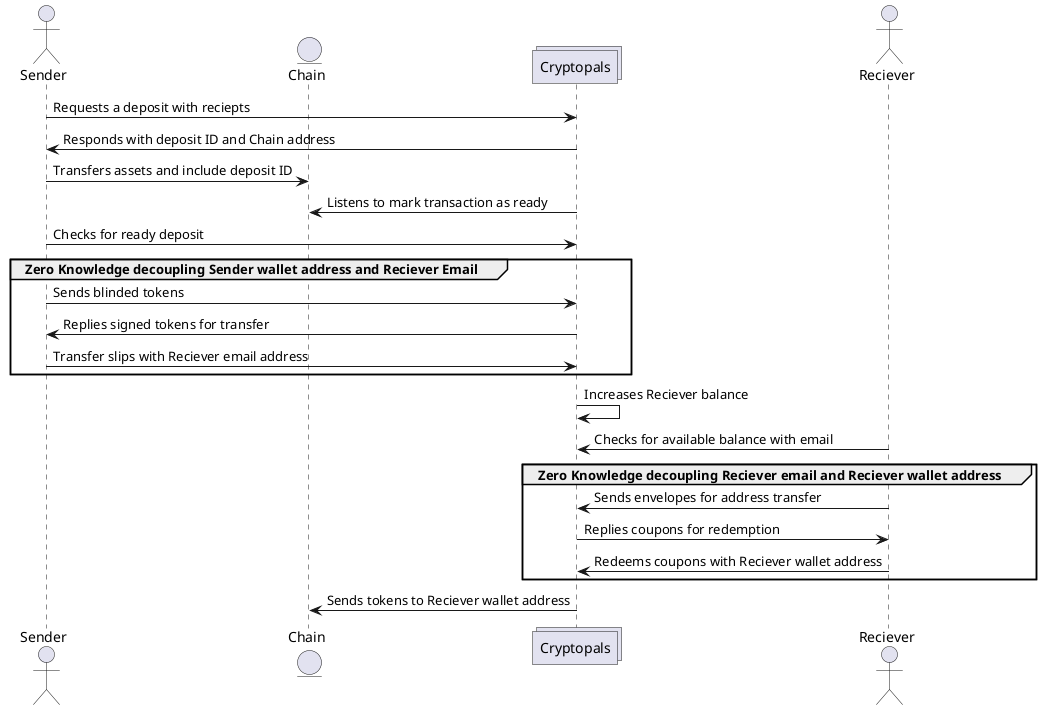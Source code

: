 @@startuml Overview
actor Sender
entity Chain
collections Cryptopals
actor Reciever
Sender -> Cryptopals: Requests a deposit with reciepts
Cryptopals -> Sender: Responds with deposit ID and Chain address
Sender -> Chain: Transfers assets and include deposit ID
Chain <- Cryptopals: Listens to mark transaction as ready
Sender -> Cryptopals: Checks for ready deposit
group Zero Knowledge decoupling Sender wallet address and Reciever Email
  Sender -> Cryptopals: Sends blinded tokens
  Cryptopals -> Sender: Replies signed tokens for transfer
  Sender -> Cryptopals: Transfer slips with Reciever email address
end
Cryptopals -> Cryptopals: Increases Reciever balance
Reciever -> Cryptopals: Checks for available balance with email
group Zero Knowledge decoupling Reciever email and Reciever wallet address
  Reciever -> Cryptopals: Sends envelopes for address transfer
  Cryptopals -> Reciever: Replies coupons for redemption
  Reciever -> Cryptopals: Redeems coupons with Reciever wallet address
end
Cryptopals -> Chain: Sends tokens to Reciever wallet address
@@enduml